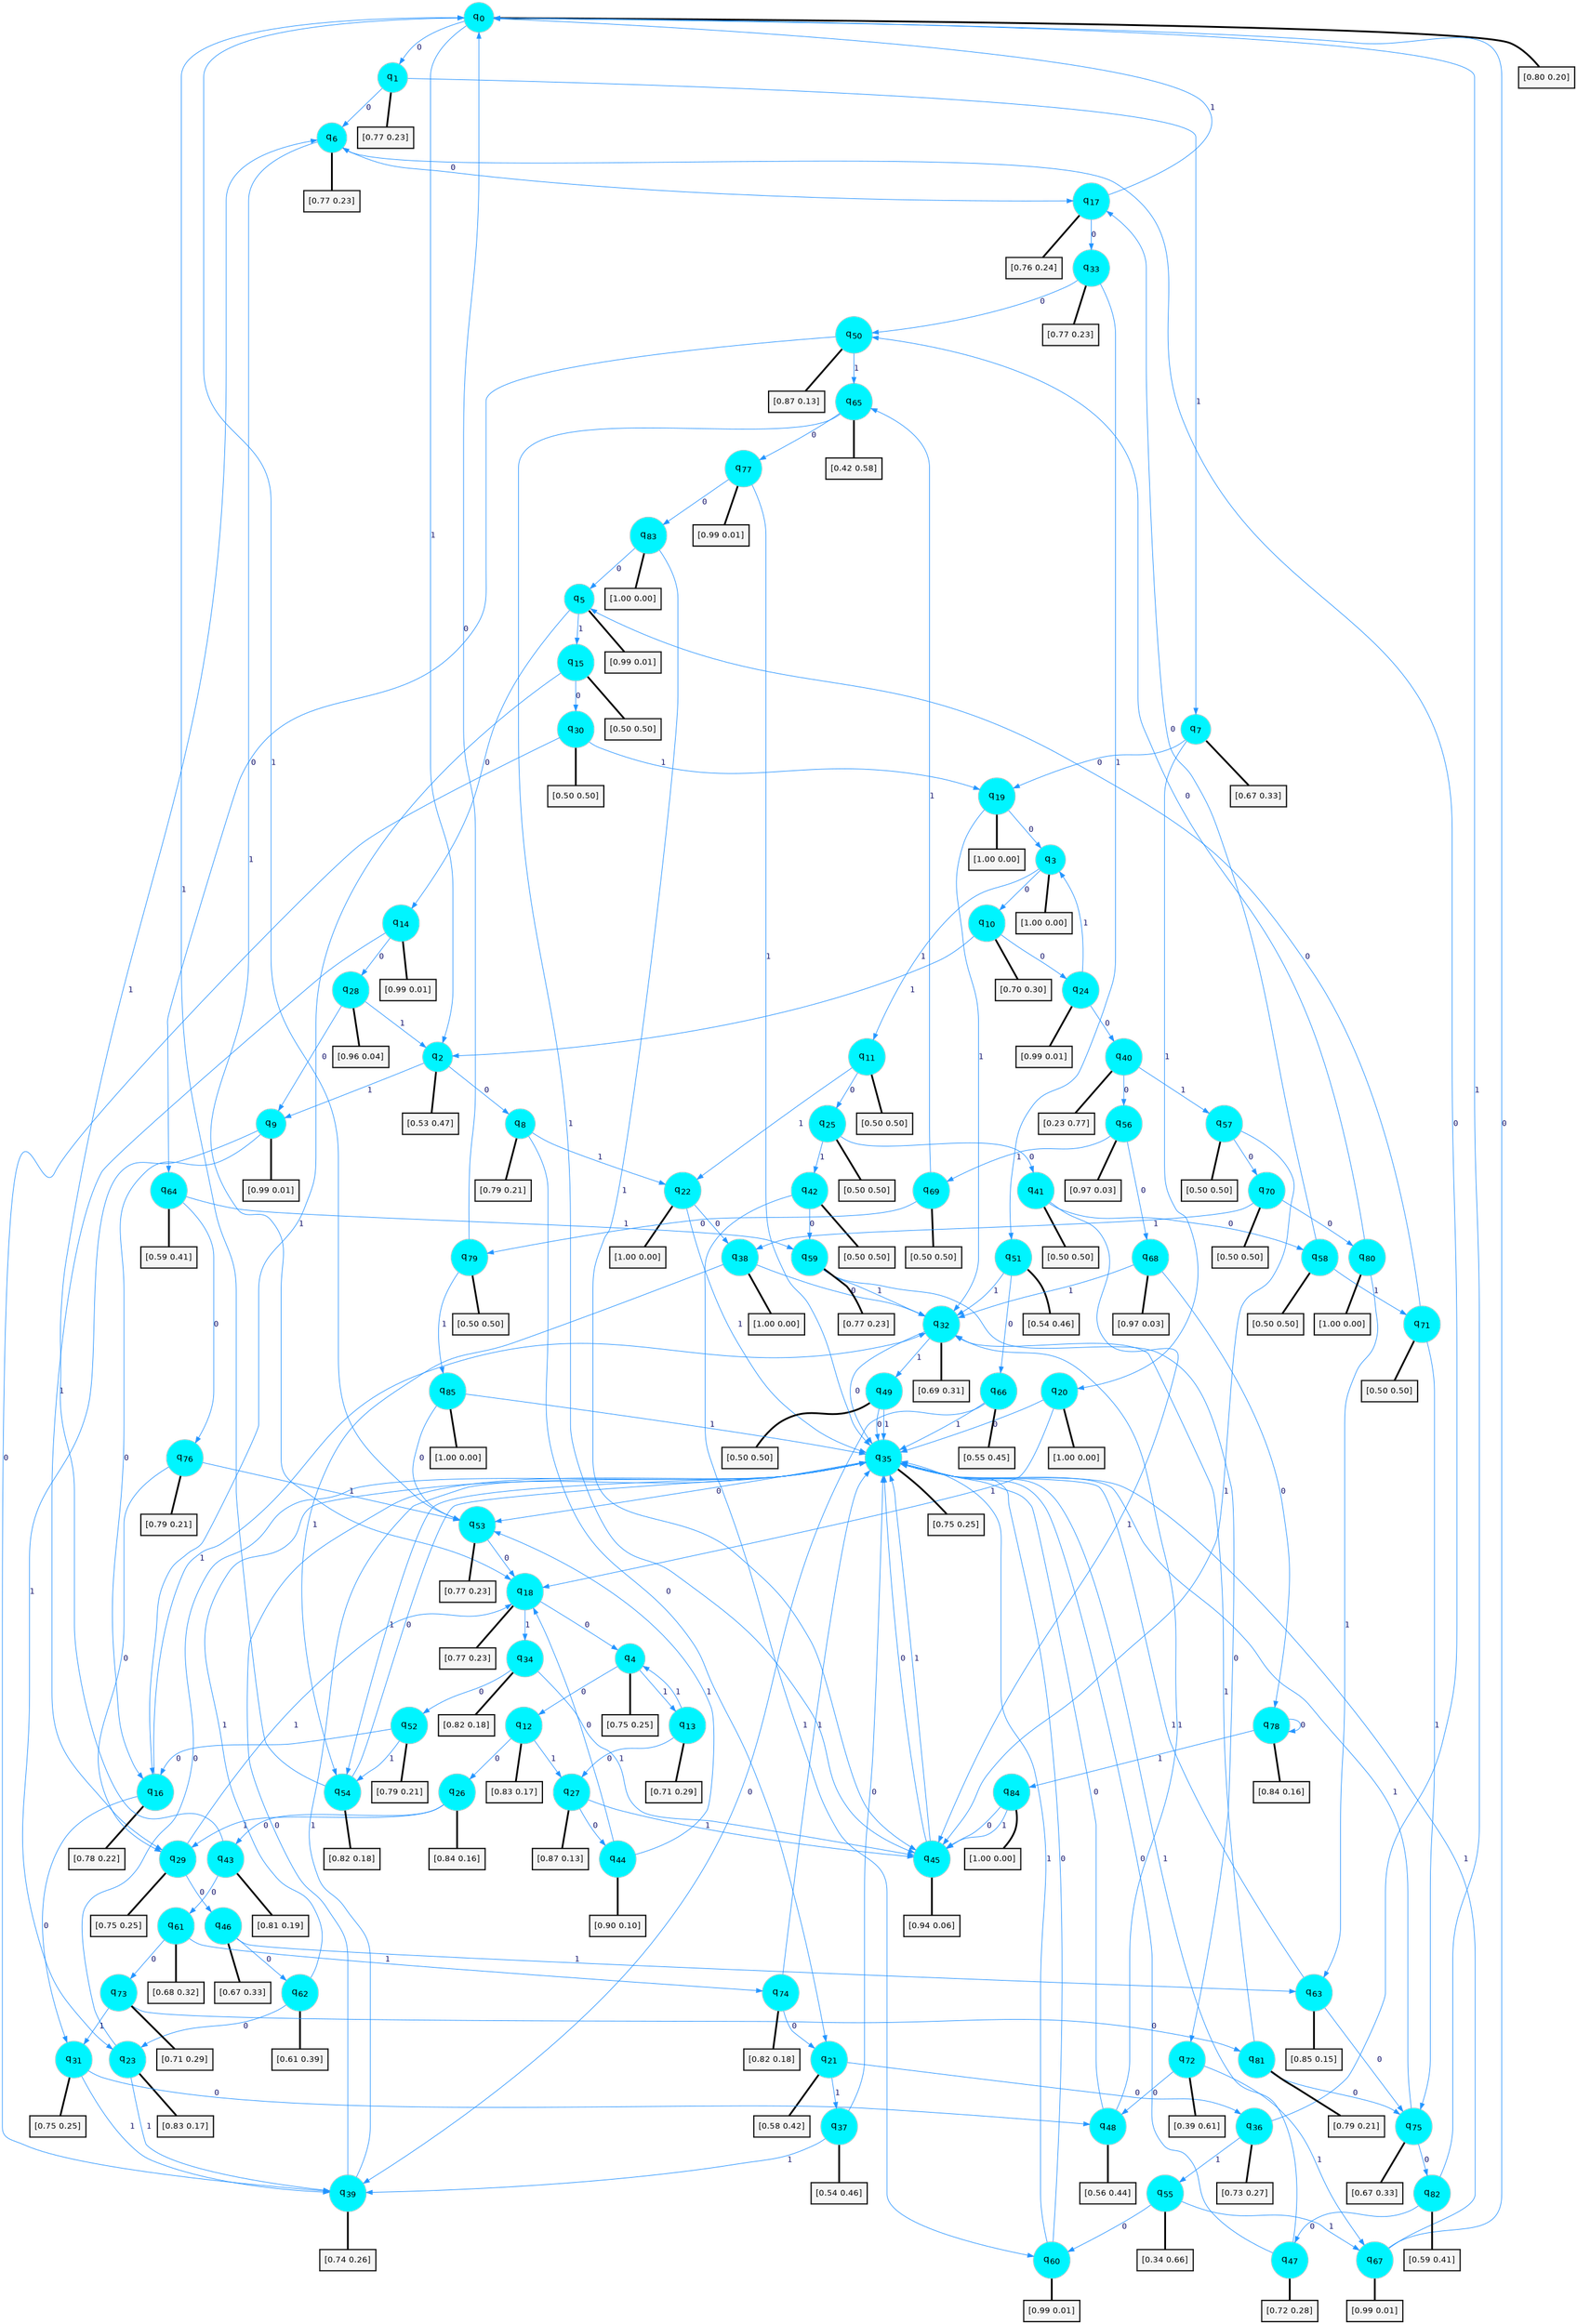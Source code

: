 digraph G {
graph [
bgcolor=transparent, dpi=300, rankdir=TD, size="40,25"];
node [
color=gray, fillcolor=turquoise1, fontcolor=black, fontname=Helvetica, fontsize=16, fontweight=bold, shape=circle, style=filled];
edge [
arrowsize=1, color=dodgerblue1, fontcolor=midnightblue, fontname=courier, fontweight=bold, penwidth=1, style=solid, weight=20];
0[label=<q<SUB>0</SUB>>];
1[label=<q<SUB>1</SUB>>];
2[label=<q<SUB>2</SUB>>];
3[label=<q<SUB>3</SUB>>];
4[label=<q<SUB>4</SUB>>];
5[label=<q<SUB>5</SUB>>];
6[label=<q<SUB>6</SUB>>];
7[label=<q<SUB>7</SUB>>];
8[label=<q<SUB>8</SUB>>];
9[label=<q<SUB>9</SUB>>];
10[label=<q<SUB>10</SUB>>];
11[label=<q<SUB>11</SUB>>];
12[label=<q<SUB>12</SUB>>];
13[label=<q<SUB>13</SUB>>];
14[label=<q<SUB>14</SUB>>];
15[label=<q<SUB>15</SUB>>];
16[label=<q<SUB>16</SUB>>];
17[label=<q<SUB>17</SUB>>];
18[label=<q<SUB>18</SUB>>];
19[label=<q<SUB>19</SUB>>];
20[label=<q<SUB>20</SUB>>];
21[label=<q<SUB>21</SUB>>];
22[label=<q<SUB>22</SUB>>];
23[label=<q<SUB>23</SUB>>];
24[label=<q<SUB>24</SUB>>];
25[label=<q<SUB>25</SUB>>];
26[label=<q<SUB>26</SUB>>];
27[label=<q<SUB>27</SUB>>];
28[label=<q<SUB>28</SUB>>];
29[label=<q<SUB>29</SUB>>];
30[label=<q<SUB>30</SUB>>];
31[label=<q<SUB>31</SUB>>];
32[label=<q<SUB>32</SUB>>];
33[label=<q<SUB>33</SUB>>];
34[label=<q<SUB>34</SUB>>];
35[label=<q<SUB>35</SUB>>];
36[label=<q<SUB>36</SUB>>];
37[label=<q<SUB>37</SUB>>];
38[label=<q<SUB>38</SUB>>];
39[label=<q<SUB>39</SUB>>];
40[label=<q<SUB>40</SUB>>];
41[label=<q<SUB>41</SUB>>];
42[label=<q<SUB>42</SUB>>];
43[label=<q<SUB>43</SUB>>];
44[label=<q<SUB>44</SUB>>];
45[label=<q<SUB>45</SUB>>];
46[label=<q<SUB>46</SUB>>];
47[label=<q<SUB>47</SUB>>];
48[label=<q<SUB>48</SUB>>];
49[label=<q<SUB>49</SUB>>];
50[label=<q<SUB>50</SUB>>];
51[label=<q<SUB>51</SUB>>];
52[label=<q<SUB>52</SUB>>];
53[label=<q<SUB>53</SUB>>];
54[label=<q<SUB>54</SUB>>];
55[label=<q<SUB>55</SUB>>];
56[label=<q<SUB>56</SUB>>];
57[label=<q<SUB>57</SUB>>];
58[label=<q<SUB>58</SUB>>];
59[label=<q<SUB>59</SUB>>];
60[label=<q<SUB>60</SUB>>];
61[label=<q<SUB>61</SUB>>];
62[label=<q<SUB>62</SUB>>];
63[label=<q<SUB>63</SUB>>];
64[label=<q<SUB>64</SUB>>];
65[label=<q<SUB>65</SUB>>];
66[label=<q<SUB>66</SUB>>];
67[label=<q<SUB>67</SUB>>];
68[label=<q<SUB>68</SUB>>];
69[label=<q<SUB>69</SUB>>];
70[label=<q<SUB>70</SUB>>];
71[label=<q<SUB>71</SUB>>];
72[label=<q<SUB>72</SUB>>];
73[label=<q<SUB>73</SUB>>];
74[label=<q<SUB>74</SUB>>];
75[label=<q<SUB>75</SUB>>];
76[label=<q<SUB>76</SUB>>];
77[label=<q<SUB>77</SUB>>];
78[label=<q<SUB>78</SUB>>];
79[label=<q<SUB>79</SUB>>];
80[label=<q<SUB>80</SUB>>];
81[label=<q<SUB>81</SUB>>];
82[label=<q<SUB>82</SUB>>];
83[label=<q<SUB>83</SUB>>];
84[label=<q<SUB>84</SUB>>];
85[label=<q<SUB>85</SUB>>];
86[label="[0.80 0.20]", shape=box,fontcolor=black, fontname=Helvetica, fontsize=14, penwidth=2, fillcolor=whitesmoke,color=black];
87[label="[0.77 0.23]", shape=box,fontcolor=black, fontname=Helvetica, fontsize=14, penwidth=2, fillcolor=whitesmoke,color=black];
88[label="[0.53 0.47]", shape=box,fontcolor=black, fontname=Helvetica, fontsize=14, penwidth=2, fillcolor=whitesmoke,color=black];
89[label="[1.00 0.00]", shape=box,fontcolor=black, fontname=Helvetica, fontsize=14, penwidth=2, fillcolor=whitesmoke,color=black];
90[label="[0.75 0.25]", shape=box,fontcolor=black, fontname=Helvetica, fontsize=14, penwidth=2, fillcolor=whitesmoke,color=black];
91[label="[0.99 0.01]", shape=box,fontcolor=black, fontname=Helvetica, fontsize=14, penwidth=2, fillcolor=whitesmoke,color=black];
92[label="[0.77 0.23]", shape=box,fontcolor=black, fontname=Helvetica, fontsize=14, penwidth=2, fillcolor=whitesmoke,color=black];
93[label="[0.67 0.33]", shape=box,fontcolor=black, fontname=Helvetica, fontsize=14, penwidth=2, fillcolor=whitesmoke,color=black];
94[label="[0.79 0.21]", shape=box,fontcolor=black, fontname=Helvetica, fontsize=14, penwidth=2, fillcolor=whitesmoke,color=black];
95[label="[0.99 0.01]", shape=box,fontcolor=black, fontname=Helvetica, fontsize=14, penwidth=2, fillcolor=whitesmoke,color=black];
96[label="[0.70 0.30]", shape=box,fontcolor=black, fontname=Helvetica, fontsize=14, penwidth=2, fillcolor=whitesmoke,color=black];
97[label="[0.50 0.50]", shape=box,fontcolor=black, fontname=Helvetica, fontsize=14, penwidth=2, fillcolor=whitesmoke,color=black];
98[label="[0.83 0.17]", shape=box,fontcolor=black, fontname=Helvetica, fontsize=14, penwidth=2, fillcolor=whitesmoke,color=black];
99[label="[0.71 0.29]", shape=box,fontcolor=black, fontname=Helvetica, fontsize=14, penwidth=2, fillcolor=whitesmoke,color=black];
100[label="[0.99 0.01]", shape=box,fontcolor=black, fontname=Helvetica, fontsize=14, penwidth=2, fillcolor=whitesmoke,color=black];
101[label="[0.50 0.50]", shape=box,fontcolor=black, fontname=Helvetica, fontsize=14, penwidth=2, fillcolor=whitesmoke,color=black];
102[label="[0.78 0.22]", shape=box,fontcolor=black, fontname=Helvetica, fontsize=14, penwidth=2, fillcolor=whitesmoke,color=black];
103[label="[0.76 0.24]", shape=box,fontcolor=black, fontname=Helvetica, fontsize=14, penwidth=2, fillcolor=whitesmoke,color=black];
104[label="[0.77 0.23]", shape=box,fontcolor=black, fontname=Helvetica, fontsize=14, penwidth=2, fillcolor=whitesmoke,color=black];
105[label="[1.00 0.00]", shape=box,fontcolor=black, fontname=Helvetica, fontsize=14, penwidth=2, fillcolor=whitesmoke,color=black];
106[label="[1.00 0.00]", shape=box,fontcolor=black, fontname=Helvetica, fontsize=14, penwidth=2, fillcolor=whitesmoke,color=black];
107[label="[0.58 0.42]", shape=box,fontcolor=black, fontname=Helvetica, fontsize=14, penwidth=2, fillcolor=whitesmoke,color=black];
108[label="[1.00 0.00]", shape=box,fontcolor=black, fontname=Helvetica, fontsize=14, penwidth=2, fillcolor=whitesmoke,color=black];
109[label="[0.83 0.17]", shape=box,fontcolor=black, fontname=Helvetica, fontsize=14, penwidth=2, fillcolor=whitesmoke,color=black];
110[label="[0.99 0.01]", shape=box,fontcolor=black, fontname=Helvetica, fontsize=14, penwidth=2, fillcolor=whitesmoke,color=black];
111[label="[0.50 0.50]", shape=box,fontcolor=black, fontname=Helvetica, fontsize=14, penwidth=2, fillcolor=whitesmoke,color=black];
112[label="[0.84 0.16]", shape=box,fontcolor=black, fontname=Helvetica, fontsize=14, penwidth=2, fillcolor=whitesmoke,color=black];
113[label="[0.87 0.13]", shape=box,fontcolor=black, fontname=Helvetica, fontsize=14, penwidth=2, fillcolor=whitesmoke,color=black];
114[label="[0.96 0.04]", shape=box,fontcolor=black, fontname=Helvetica, fontsize=14, penwidth=2, fillcolor=whitesmoke,color=black];
115[label="[0.75 0.25]", shape=box,fontcolor=black, fontname=Helvetica, fontsize=14, penwidth=2, fillcolor=whitesmoke,color=black];
116[label="[0.50 0.50]", shape=box,fontcolor=black, fontname=Helvetica, fontsize=14, penwidth=2, fillcolor=whitesmoke,color=black];
117[label="[0.75 0.25]", shape=box,fontcolor=black, fontname=Helvetica, fontsize=14, penwidth=2, fillcolor=whitesmoke,color=black];
118[label="[0.69 0.31]", shape=box,fontcolor=black, fontname=Helvetica, fontsize=14, penwidth=2, fillcolor=whitesmoke,color=black];
119[label="[0.77 0.23]", shape=box,fontcolor=black, fontname=Helvetica, fontsize=14, penwidth=2, fillcolor=whitesmoke,color=black];
120[label="[0.82 0.18]", shape=box,fontcolor=black, fontname=Helvetica, fontsize=14, penwidth=2, fillcolor=whitesmoke,color=black];
121[label="[0.75 0.25]", shape=box,fontcolor=black, fontname=Helvetica, fontsize=14, penwidth=2, fillcolor=whitesmoke,color=black];
122[label="[0.73 0.27]", shape=box,fontcolor=black, fontname=Helvetica, fontsize=14, penwidth=2, fillcolor=whitesmoke,color=black];
123[label="[0.54 0.46]", shape=box,fontcolor=black, fontname=Helvetica, fontsize=14, penwidth=2, fillcolor=whitesmoke,color=black];
124[label="[1.00 0.00]", shape=box,fontcolor=black, fontname=Helvetica, fontsize=14, penwidth=2, fillcolor=whitesmoke,color=black];
125[label="[0.74 0.26]", shape=box,fontcolor=black, fontname=Helvetica, fontsize=14, penwidth=2, fillcolor=whitesmoke,color=black];
126[label="[0.23 0.77]", shape=box,fontcolor=black, fontname=Helvetica, fontsize=14, penwidth=2, fillcolor=whitesmoke,color=black];
127[label="[0.50 0.50]", shape=box,fontcolor=black, fontname=Helvetica, fontsize=14, penwidth=2, fillcolor=whitesmoke,color=black];
128[label="[0.50 0.50]", shape=box,fontcolor=black, fontname=Helvetica, fontsize=14, penwidth=2, fillcolor=whitesmoke,color=black];
129[label="[0.81 0.19]", shape=box,fontcolor=black, fontname=Helvetica, fontsize=14, penwidth=2, fillcolor=whitesmoke,color=black];
130[label="[0.90 0.10]", shape=box,fontcolor=black, fontname=Helvetica, fontsize=14, penwidth=2, fillcolor=whitesmoke,color=black];
131[label="[0.94 0.06]", shape=box,fontcolor=black, fontname=Helvetica, fontsize=14, penwidth=2, fillcolor=whitesmoke,color=black];
132[label="[0.67 0.33]", shape=box,fontcolor=black, fontname=Helvetica, fontsize=14, penwidth=2, fillcolor=whitesmoke,color=black];
133[label="[0.72 0.28]", shape=box,fontcolor=black, fontname=Helvetica, fontsize=14, penwidth=2, fillcolor=whitesmoke,color=black];
134[label="[0.56 0.44]", shape=box,fontcolor=black, fontname=Helvetica, fontsize=14, penwidth=2, fillcolor=whitesmoke,color=black];
135[label="[0.50 0.50]", shape=box,fontcolor=black, fontname=Helvetica, fontsize=14, penwidth=2, fillcolor=whitesmoke,color=black];
136[label="[0.87 0.13]", shape=box,fontcolor=black, fontname=Helvetica, fontsize=14, penwidth=2, fillcolor=whitesmoke,color=black];
137[label="[0.54 0.46]", shape=box,fontcolor=black, fontname=Helvetica, fontsize=14, penwidth=2, fillcolor=whitesmoke,color=black];
138[label="[0.79 0.21]", shape=box,fontcolor=black, fontname=Helvetica, fontsize=14, penwidth=2, fillcolor=whitesmoke,color=black];
139[label="[0.77 0.23]", shape=box,fontcolor=black, fontname=Helvetica, fontsize=14, penwidth=2, fillcolor=whitesmoke,color=black];
140[label="[0.82 0.18]", shape=box,fontcolor=black, fontname=Helvetica, fontsize=14, penwidth=2, fillcolor=whitesmoke,color=black];
141[label="[0.34 0.66]", shape=box,fontcolor=black, fontname=Helvetica, fontsize=14, penwidth=2, fillcolor=whitesmoke,color=black];
142[label="[0.97 0.03]", shape=box,fontcolor=black, fontname=Helvetica, fontsize=14, penwidth=2, fillcolor=whitesmoke,color=black];
143[label="[0.50 0.50]", shape=box,fontcolor=black, fontname=Helvetica, fontsize=14, penwidth=2, fillcolor=whitesmoke,color=black];
144[label="[0.50 0.50]", shape=box,fontcolor=black, fontname=Helvetica, fontsize=14, penwidth=2, fillcolor=whitesmoke,color=black];
145[label="[0.77 0.23]", shape=box,fontcolor=black, fontname=Helvetica, fontsize=14, penwidth=2, fillcolor=whitesmoke,color=black];
146[label="[0.99 0.01]", shape=box,fontcolor=black, fontname=Helvetica, fontsize=14, penwidth=2, fillcolor=whitesmoke,color=black];
147[label="[0.68 0.32]", shape=box,fontcolor=black, fontname=Helvetica, fontsize=14, penwidth=2, fillcolor=whitesmoke,color=black];
148[label="[0.61 0.39]", shape=box,fontcolor=black, fontname=Helvetica, fontsize=14, penwidth=2, fillcolor=whitesmoke,color=black];
149[label="[0.85 0.15]", shape=box,fontcolor=black, fontname=Helvetica, fontsize=14, penwidth=2, fillcolor=whitesmoke,color=black];
150[label="[0.59 0.41]", shape=box,fontcolor=black, fontname=Helvetica, fontsize=14, penwidth=2, fillcolor=whitesmoke,color=black];
151[label="[0.42 0.58]", shape=box,fontcolor=black, fontname=Helvetica, fontsize=14, penwidth=2, fillcolor=whitesmoke,color=black];
152[label="[0.55 0.45]", shape=box,fontcolor=black, fontname=Helvetica, fontsize=14, penwidth=2, fillcolor=whitesmoke,color=black];
153[label="[0.99 0.01]", shape=box,fontcolor=black, fontname=Helvetica, fontsize=14, penwidth=2, fillcolor=whitesmoke,color=black];
154[label="[0.97 0.03]", shape=box,fontcolor=black, fontname=Helvetica, fontsize=14, penwidth=2, fillcolor=whitesmoke,color=black];
155[label="[0.50 0.50]", shape=box,fontcolor=black, fontname=Helvetica, fontsize=14, penwidth=2, fillcolor=whitesmoke,color=black];
156[label="[0.50 0.50]", shape=box,fontcolor=black, fontname=Helvetica, fontsize=14, penwidth=2, fillcolor=whitesmoke,color=black];
157[label="[0.50 0.50]", shape=box,fontcolor=black, fontname=Helvetica, fontsize=14, penwidth=2, fillcolor=whitesmoke,color=black];
158[label="[0.39 0.61]", shape=box,fontcolor=black, fontname=Helvetica, fontsize=14, penwidth=2, fillcolor=whitesmoke,color=black];
159[label="[0.71 0.29]", shape=box,fontcolor=black, fontname=Helvetica, fontsize=14, penwidth=2, fillcolor=whitesmoke,color=black];
160[label="[0.82 0.18]", shape=box,fontcolor=black, fontname=Helvetica, fontsize=14, penwidth=2, fillcolor=whitesmoke,color=black];
161[label="[0.67 0.33]", shape=box,fontcolor=black, fontname=Helvetica, fontsize=14, penwidth=2, fillcolor=whitesmoke,color=black];
162[label="[0.79 0.21]", shape=box,fontcolor=black, fontname=Helvetica, fontsize=14, penwidth=2, fillcolor=whitesmoke,color=black];
163[label="[0.99 0.01]", shape=box,fontcolor=black, fontname=Helvetica, fontsize=14, penwidth=2, fillcolor=whitesmoke,color=black];
164[label="[0.84 0.16]", shape=box,fontcolor=black, fontname=Helvetica, fontsize=14, penwidth=2, fillcolor=whitesmoke,color=black];
165[label="[0.50 0.50]", shape=box,fontcolor=black, fontname=Helvetica, fontsize=14, penwidth=2, fillcolor=whitesmoke,color=black];
166[label="[1.00 0.00]", shape=box,fontcolor=black, fontname=Helvetica, fontsize=14, penwidth=2, fillcolor=whitesmoke,color=black];
167[label="[0.79 0.21]", shape=box,fontcolor=black, fontname=Helvetica, fontsize=14, penwidth=2, fillcolor=whitesmoke,color=black];
168[label="[0.59 0.41]", shape=box,fontcolor=black, fontname=Helvetica, fontsize=14, penwidth=2, fillcolor=whitesmoke,color=black];
169[label="[1.00 0.00]", shape=box,fontcolor=black, fontname=Helvetica, fontsize=14, penwidth=2, fillcolor=whitesmoke,color=black];
170[label="[1.00 0.00]", shape=box,fontcolor=black, fontname=Helvetica, fontsize=14, penwidth=2, fillcolor=whitesmoke,color=black];
171[label="[1.00 0.00]", shape=box,fontcolor=black, fontname=Helvetica, fontsize=14, penwidth=2, fillcolor=whitesmoke,color=black];
0->1 [label=0];
0->2 [label=1];
0->86 [arrowhead=none, penwidth=3,color=black];
1->6 [label=0];
1->7 [label=1];
1->87 [arrowhead=none, penwidth=3,color=black];
2->8 [label=0];
2->9 [label=1];
2->88 [arrowhead=none, penwidth=3,color=black];
3->10 [label=0];
3->11 [label=1];
3->89 [arrowhead=none, penwidth=3,color=black];
4->12 [label=0];
4->13 [label=1];
4->90 [arrowhead=none, penwidth=3,color=black];
5->14 [label=0];
5->15 [label=1];
5->91 [arrowhead=none, penwidth=3,color=black];
6->17 [label=0];
6->18 [label=1];
6->92 [arrowhead=none, penwidth=3,color=black];
7->19 [label=0];
7->20 [label=1];
7->93 [arrowhead=none, penwidth=3,color=black];
8->21 [label=0];
8->22 [label=1];
8->94 [arrowhead=none, penwidth=3,color=black];
9->16 [label=0];
9->23 [label=1];
9->95 [arrowhead=none, penwidth=3,color=black];
10->24 [label=0];
10->2 [label=1];
10->96 [arrowhead=none, penwidth=3,color=black];
11->25 [label=0];
11->22 [label=1];
11->97 [arrowhead=none, penwidth=3,color=black];
12->26 [label=0];
12->27 [label=1];
12->98 [arrowhead=none, penwidth=3,color=black];
13->27 [label=0];
13->4 [label=1];
13->99 [arrowhead=none, penwidth=3,color=black];
14->28 [label=0];
14->29 [label=1];
14->100 [arrowhead=none, penwidth=3,color=black];
15->30 [label=0];
15->16 [label=1];
15->101 [arrowhead=none, penwidth=3,color=black];
16->31 [label=0];
16->32 [label=1];
16->102 [arrowhead=none, penwidth=3,color=black];
17->33 [label=0];
17->0 [label=1];
17->103 [arrowhead=none, penwidth=3,color=black];
18->4 [label=0];
18->34 [label=1];
18->104 [arrowhead=none, penwidth=3,color=black];
19->3 [label=0];
19->32 [label=1];
19->105 [arrowhead=none, penwidth=3,color=black];
20->35 [label=0];
20->18 [label=1];
20->106 [arrowhead=none, penwidth=3,color=black];
21->36 [label=0];
21->37 [label=1];
21->107 [arrowhead=none, penwidth=3,color=black];
22->38 [label=0];
22->35 [label=1];
22->108 [arrowhead=none, penwidth=3,color=black];
23->35 [label=0];
23->39 [label=1];
23->109 [arrowhead=none, penwidth=3,color=black];
24->40 [label=0];
24->3 [label=1];
24->110 [arrowhead=none, penwidth=3,color=black];
25->41 [label=0];
25->42 [label=1];
25->111 [arrowhead=none, penwidth=3,color=black];
26->43 [label=0];
26->29 [label=1];
26->112 [arrowhead=none, penwidth=3,color=black];
27->44 [label=0];
27->45 [label=1];
27->113 [arrowhead=none, penwidth=3,color=black];
28->9 [label=0];
28->2 [label=1];
28->114 [arrowhead=none, penwidth=3,color=black];
29->46 [label=0];
29->18 [label=1];
29->115 [arrowhead=none, penwidth=3,color=black];
30->39 [label=0];
30->19 [label=1];
30->116 [arrowhead=none, penwidth=3,color=black];
31->48 [label=0];
31->39 [label=1];
31->117 [arrowhead=none, penwidth=3,color=black];
32->35 [label=0];
32->49 [label=1];
32->118 [arrowhead=none, penwidth=3,color=black];
33->50 [label=0];
33->51 [label=1];
33->119 [arrowhead=none, penwidth=3,color=black];
34->52 [label=0];
34->45 [label=1];
34->120 [arrowhead=none, penwidth=3,color=black];
35->53 [label=0];
35->54 [label=1];
35->121 [arrowhead=none, penwidth=3,color=black];
36->6 [label=0];
36->55 [label=1];
36->122 [arrowhead=none, penwidth=3,color=black];
37->35 [label=0];
37->39 [label=1];
37->123 [arrowhead=none, penwidth=3,color=black];
38->32 [label=0];
38->54 [label=1];
38->124 [arrowhead=none, penwidth=3,color=black];
39->35 [label=0];
39->35 [label=1];
39->125 [arrowhead=none, penwidth=3,color=black];
40->56 [label=0];
40->57 [label=1];
40->126 [arrowhead=none, penwidth=3,color=black];
41->58 [label=0];
41->45 [label=1];
41->127 [arrowhead=none, penwidth=3,color=black];
42->59 [label=0];
42->60 [label=1];
42->128 [arrowhead=none, penwidth=3,color=black];
43->61 [label=0];
43->6 [label=1];
43->129 [arrowhead=none, penwidth=3,color=black];
44->18 [label=0];
44->53 [label=1];
44->130 [arrowhead=none, penwidth=3,color=black];
45->35 [label=0];
45->35 [label=1];
45->131 [arrowhead=none, penwidth=3,color=black];
46->62 [label=0];
46->63 [label=1];
46->132 [arrowhead=none, penwidth=3,color=black];
47->35 [label=0];
47->35 [label=1];
47->133 [arrowhead=none, penwidth=3,color=black];
48->35 [label=0];
48->32 [label=1];
48->134 [arrowhead=none, penwidth=3,color=black];
49->35 [label=0];
49->35 [label=1];
49->135 [arrowhead=none, penwidth=3,color=black];
50->64 [label=0];
50->65 [label=1];
50->136 [arrowhead=none, penwidth=3,color=black];
51->66 [label=0];
51->32 [label=1];
51->137 [arrowhead=none, penwidth=3,color=black];
52->16 [label=0];
52->54 [label=1];
52->138 [arrowhead=none, penwidth=3,color=black];
53->18 [label=0];
53->0 [label=1];
53->139 [arrowhead=none, penwidth=3,color=black];
54->35 [label=0];
54->0 [label=1];
54->140 [arrowhead=none, penwidth=3,color=black];
55->60 [label=0];
55->67 [label=1];
55->141 [arrowhead=none, penwidth=3,color=black];
56->68 [label=0];
56->69 [label=1];
56->142 [arrowhead=none, penwidth=3,color=black];
57->70 [label=0];
57->45 [label=1];
57->143 [arrowhead=none, penwidth=3,color=black];
58->17 [label=0];
58->71 [label=1];
58->144 [arrowhead=none, penwidth=3,color=black];
59->72 [label=0];
59->32 [label=1];
59->145 [arrowhead=none, penwidth=3,color=black];
60->35 [label=0];
60->35 [label=1];
60->146 [arrowhead=none, penwidth=3,color=black];
61->73 [label=0];
61->74 [label=1];
61->147 [arrowhead=none, penwidth=3,color=black];
62->23 [label=0];
62->35 [label=1];
62->148 [arrowhead=none, penwidth=3,color=black];
63->75 [label=0];
63->35 [label=1];
63->149 [arrowhead=none, penwidth=3,color=black];
64->76 [label=0];
64->59 [label=1];
64->150 [arrowhead=none, penwidth=3,color=black];
65->77 [label=0];
65->45 [label=1];
65->151 [arrowhead=none, penwidth=3,color=black];
66->39 [label=0];
66->35 [label=1];
66->152 [arrowhead=none, penwidth=3,color=black];
67->0 [label=0];
67->35 [label=1];
67->153 [arrowhead=none, penwidth=3,color=black];
68->78 [label=0];
68->32 [label=1];
68->154 [arrowhead=none, penwidth=3,color=black];
69->79 [label=0];
69->65 [label=1];
69->155 [arrowhead=none, penwidth=3,color=black];
70->80 [label=0];
70->38 [label=1];
70->156 [arrowhead=none, penwidth=3,color=black];
71->5 [label=0];
71->75 [label=1];
71->157 [arrowhead=none, penwidth=3,color=black];
72->48 [label=0];
72->67 [label=1];
72->158 [arrowhead=none, penwidth=3,color=black];
73->81 [label=0];
73->31 [label=1];
73->159 [arrowhead=none, penwidth=3,color=black];
74->21 [label=0];
74->35 [label=1];
74->160 [arrowhead=none, penwidth=3,color=black];
75->82 [label=0];
75->35 [label=1];
75->161 [arrowhead=none, penwidth=3,color=black];
76->29 [label=0];
76->53 [label=1];
76->162 [arrowhead=none, penwidth=3,color=black];
77->83 [label=0];
77->35 [label=1];
77->163 [arrowhead=none, penwidth=3,color=black];
78->78 [label=0];
78->84 [label=1];
78->164 [arrowhead=none, penwidth=3,color=black];
79->0 [label=0];
79->85 [label=1];
79->165 [arrowhead=none, penwidth=3,color=black];
80->50 [label=0];
80->63 [label=1];
80->166 [arrowhead=none, penwidth=3,color=black];
81->75 [label=0];
81->32 [label=1];
81->167 [arrowhead=none, penwidth=3,color=black];
82->47 [label=0];
82->0 [label=1];
82->168 [arrowhead=none, penwidth=3,color=black];
83->5 [label=0];
83->45 [label=1];
83->169 [arrowhead=none, penwidth=3,color=black];
84->45 [label=0];
84->45 [label=1];
84->170 [arrowhead=none, penwidth=3,color=black];
85->53 [label=0];
85->35 [label=1];
85->171 [arrowhead=none, penwidth=3,color=black];
}
